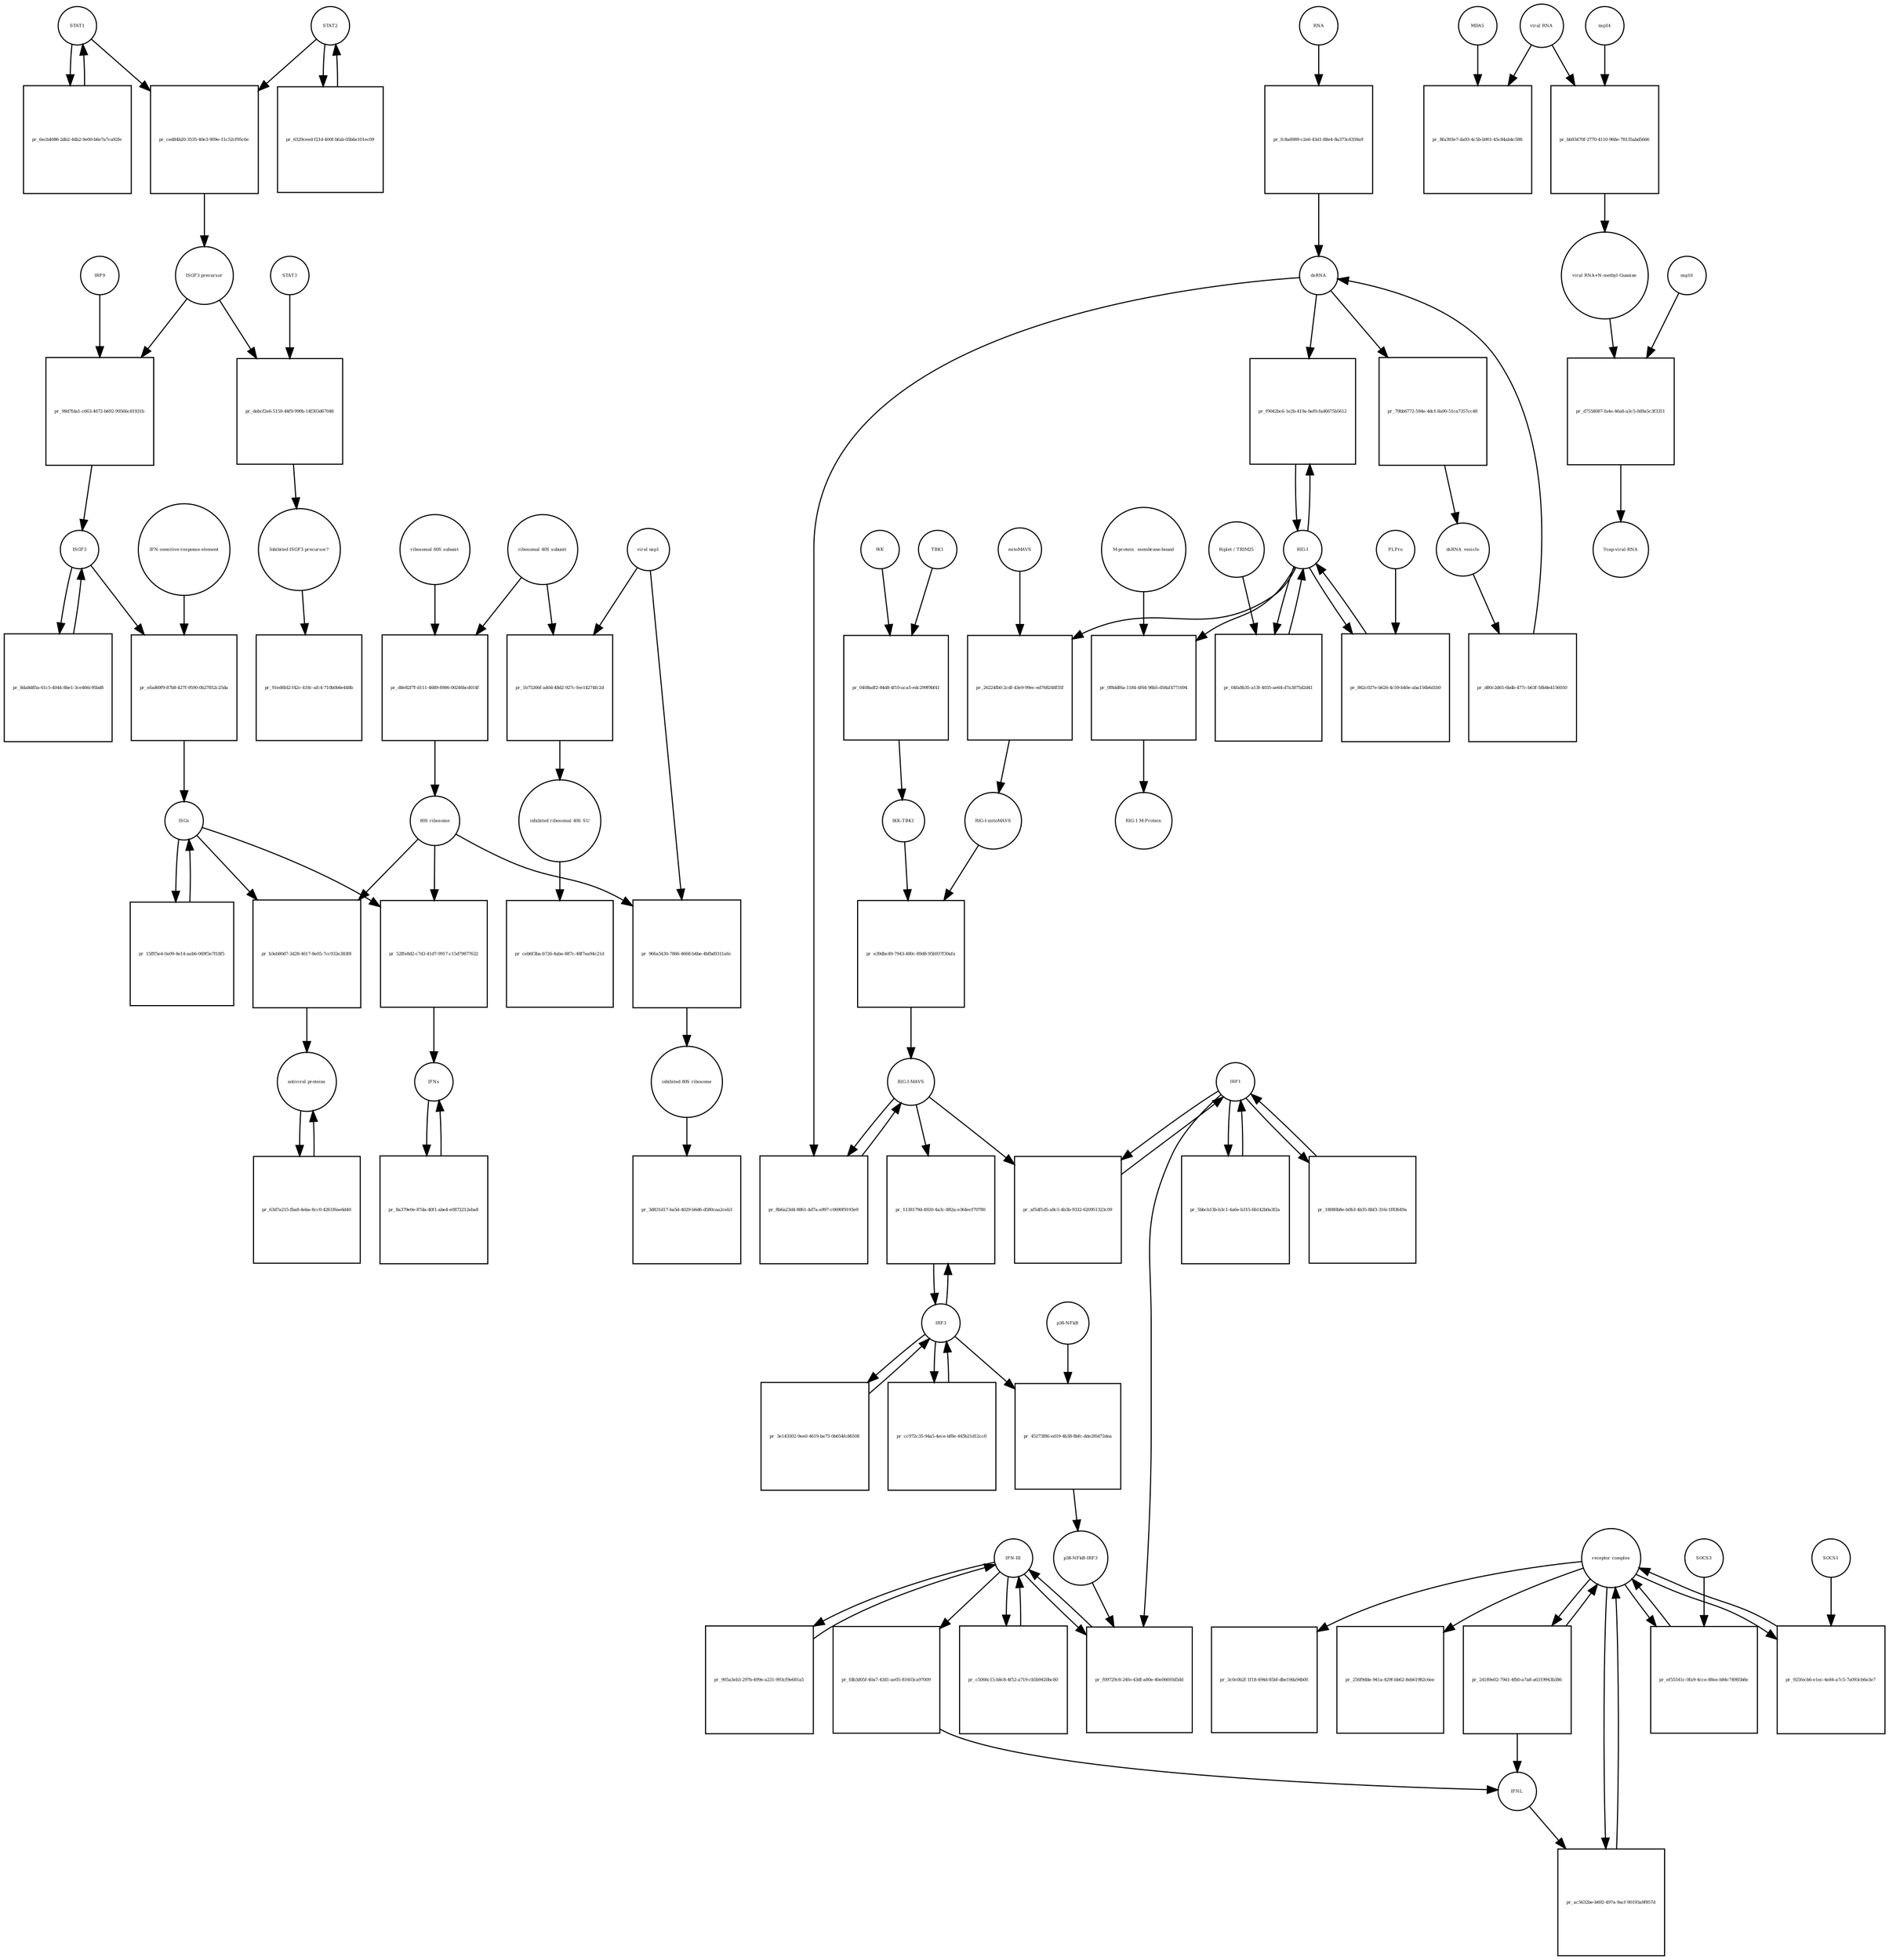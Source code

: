 strict digraph  {
STAT1 [annotation="", bipartite=0, cls=macromolecule, fontsize=4, label=STAT1, shape=circle];
"pr_ced84b20-3535-40e3-909e-11c52cf95c6e" [annotation="", bipartite=1, cls=process, fontsize=4, label="pr_ced84b20-3535-40e3-909e-11c52cf95c6e", shape=square];
STAT2 [annotation="", bipartite=0, cls=macromolecule, fontsize=4, label=STAT2, shape=circle];
"ISGF3 precursor" [annotation="", bipartite=0, cls=complex, fontsize=4, label="ISGF3 precursor", shape=circle];
"pr_98d7fda1-c663-4672-b692-99566c81931b" [annotation="", bipartite=1, cls=process, fontsize=4, label="pr_98d7fda1-c663-4672-b692-99566c81931b", shape=square];
IRF9 [annotation="", bipartite=0, cls=macromolecule, fontsize=4, label=IRF9, shape=circle];
ISGF3 [annotation="", bipartite=0, cls=complex, fontsize=4, label=ISGF3, shape=circle];
"pr_6ecb4086-2db2-44b2-9e00-b6e7a7ca92fe" [annotation="", bipartite=1, cls=process, fontsize=4, label="pr_6ecb4086-2db2-44b2-9e00-b6e7a7ca92fe", shape=square];
"pr_6329ceed-f21d-400f-bfab-05b6e101ec09" [annotation="", bipartite=1, cls=process, fontsize=4, label="pr_6329ceed-f21d-400f-bfab-05b6e101ec09", shape=square];
"receptor complex" [annotation="", bipartite=0, cls=complex, fontsize=4, label="receptor complex", shape=circle];
"pr_ac5632be-b692-497a-9acf-90193a9f857d" [annotation="", bipartite=1, cls=process, fontsize=4, label="pr_ac5632be-b692-497a-9acf-90193a9f857d", shape=square];
IFNL [annotation="", bipartite=0, cls=macromolecule, fontsize=4, label=IFNL, shape=circle];
"IFN-sensitive-response-element" [annotation="", bipartite=0, cls="nucleic acid feature", fontsize=4, label="IFN-sensitive-response-element", shape=circle];
"pr_efad69f9-87b8-427f-9590-0b27852c25da" [annotation="", bipartite=1, cls=process, fontsize=4, label="pr_efad69f9-87b8-427f-9590-0b27852c25da", shape=square];
ISGs [annotation="", bipartite=0, cls="nucleic acid feature", fontsize=4, label=ISGs, shape=circle];
"pr_52ffe8d2-c7d3-41d7-9917-c15d79877632" [annotation="", bipartite=1, cls=process, fontsize=4, label="pr_52ffe8d2-c7d3-41d7-9917-c15d79877632", shape=square];
IFNs [annotation="", bipartite=0, cls=macromolecule, fontsize=4, label=IFNs, shape=circle];
"80S ribosome" [annotation="", bipartite=0, cls=complex, fontsize=4, label="80S ribosome", shape=circle];
"pr_b3eb80d7-3d28-4617-8e05-7cc932e383f8" [annotation="", bipartite=1, cls=process, fontsize=4, label="pr_b3eb80d7-3d28-4617-8e05-7cc932e383f8", shape=square];
"antiviral proteins" [annotation="", bipartite=0, cls=macromolecule, fontsize=4, label="antiviral proteins", shape=circle];
"pr_8da8d85a-61c5-4044-8be1-3ce466c95bd8" [annotation="", bipartite=1, cls=process, fontsize=4, label="pr_8da8d85a-61c5-4044-8be1-3ce466c95bd8", shape=square];
"pr_15fff5e4-0a09-4e14-aeb6-069f5e7f18f5" [annotation="", bipartite=1, cls=process, fontsize=4, label="pr_15fff5e4-0a09-4e14-aeb6-069f5e7f18f5", shape=square];
"pr_63d7a215-fba8-4eba-8cc0-4261f6ae6d40" [annotation="", bipartite=1, cls=process, fontsize=4, label="pr_63d7a215-fba8-4eba-8cc0-4261f6ae6d40", shape=square];
"viral RNA" [annotation="", bipartite=0, cls="nucleic acid feature", fontsize=4, label="viral RNA", shape=circle];
"pr_8fa393e7-da93-4c5b-b901-45c84ab4c588" [annotation="", bipartite=1, cls=process, fontsize=4, label="pr_8fa393e7-da93-4c5b-b901-45c84ab4c588", shape=square];
MDA5 [annotation="", bipartite=0, cls=macromolecule, fontsize=4, label=MDA5, shape=circle];
"pr_bb93470f-2770-4110-968e-78135abd5666" [annotation="", bipartite=1, cls=process, fontsize=4, label="pr_bb93470f-2770-4110-968e-78135abd5666", shape=square];
"viral RNA+N-methyl-Guanine" [annotation="", bipartite=0, cls="nucleic acid feature", fontsize=4, label="viral RNA+N-methyl-Guanine", shape=circle];
nsp14 [annotation="", bipartite=0, cls=macromolecule, fontsize=4, label=nsp14, shape=circle];
"pr_d7558087-fa4e-46a8-a3c5-0d9a5c3f3351" [annotation="", bipartite=1, cls=process, fontsize=4, label="pr_d7558087-fa4e-46a8-a3c5-0d9a5c3f3351", shape=square];
"5'cap-viral-RNA" [annotation="", bipartite=0, cls="nucleic acid feature", fontsize=4, label="5'cap-viral-RNA", shape=circle];
nsp16 [annotation="", bipartite=0, cls=macromolecule, fontsize=4, label=nsp16, shape=circle];
IKK [annotation="", bipartite=0, cls=macromolecule, fontsize=4, label=IKK, shape=circle];
"pr_0408adf2-84d8-4f10-aca5-edc299f9bf41" [annotation="", bipartite=1, cls=process, fontsize=4, label="pr_0408adf2-84d8-4f10-aca5-edc299f9bf41", shape=square];
TBK1 [annotation="", bipartite=0, cls=macromolecule, fontsize=4, label=TBK1, shape=circle];
"IKK-TBK1" [annotation="", bipartite=0, cls=complex, fontsize=4, label="IKK-TBK1", shape=circle];
IRF3 [annotation="", bipartite=0, cls=macromolecule, fontsize=4, label=IRF3, shape=circle];
"pr_1138179d-4920-4a3c-882a-e364ecf70780" [annotation="", bipartite=1, cls=process, fontsize=4, label="pr_1138179d-4920-4a3c-882a-e364ecf70780", shape=square];
"RIG-I-MAVS" [annotation="", bipartite=0, cls=complex, fontsize=4, label="RIG-I-MAVS", shape=circle];
"pr_8b6a23d4-8861-4d7a-a997-c0690f9193e9" [annotation="", bipartite=1, cls=process, fontsize=4, label="pr_8b6a23d4-8861-4d7a-a997-c0690f9193e9", shape=square];
dsRNA [annotation="", bipartite=0, cls="nucleic acid feature", fontsize=4, label=dsRNA, shape=circle];
IRF1 [annotation="", bipartite=0, cls=macromolecule, fontsize=4, label=IRF1, shape=circle];
"pr_af5df1d5-a8c5-4b3b-9332-620951323c09" [annotation="", bipartite=1, cls=process, fontsize=4, label="pr_af5df1d5-a8c5-4b3b-9332-620951323c09", shape=square];
"IFN-III" [annotation="", bipartite=0, cls=macromolecule, fontsize=4, label="IFN-III", shape=circle];
"pr_c5066c15-b8c8-4f52-a719-cb5b9420bc80" [annotation="", bipartite=1, cls=process, fontsize=4, label="pr_c5066c15-b8c8-4f52-a719-cb5b9420bc80", shape=square];
"pr_905a3eb3-297b-499e-a231-993cf9e681a5" [annotation="", bipartite=1, cls=process, fontsize=4, label="pr_905a3eb3-297b-499e-a231-993cf9e681a5", shape=square];
"pr_f09729c8-24fe-43df-a80e-40e06693d5dd" [annotation="", bipartite=1, cls=process, fontsize=4, label="pr_f09729c8-24fe-43df-a80e-40e06693d5dd", shape=square];
"p38-NFkB-IRF3" [annotation="", bipartite=0, cls=complex, fontsize=4, label="p38-NFkB-IRF3", shape=circle];
"pr_fdb3d05f-40a7-43d1-ae05-81603ca97009" [annotation="", bipartite=1, cls=process, fontsize=4, label="pr_fdb3d05f-40a7-43d1-ae05-81603ca97009", shape=square];
"RIG-I" [annotation="", bipartite=0, cls=macromolecule, fontsize=4, label="RIG-I", shape=circle];
"pr_f9042bc6-1e2b-419a-bef0-fad6675b5612" [annotation="", bipartite=1, cls=process, fontsize=4, label="pr_f9042bc6-1e2b-419a-bef0-fad6675b5612", shape=square];
"RIG-I-mitoMAVS" [annotation="", bipartite=0, cls=complex, fontsize=4, label="RIG-I-mitoMAVS", shape=circle];
"pr_e39dbc49-7943-480c-89d8-95b937f30afa" [annotation="", bipartite=1, cls=process, fontsize=4, label="pr_e39dbc49-7943-480c-89d8-95b937f30afa", shape=square];
"p38-NFkB" [annotation="", bipartite=0, cls=complex, fontsize=4, label="p38-NFkB", shape=circle];
"pr_45273f86-ed19-4b38-8bfc-dde2f6472dea" [annotation="", bipartite=1, cls=process, fontsize=4, label="pr_45273f86-ed19-4b38-8bfc-dde2f6472dea", shape=square];
"pr_79bb6772-594e-4dcf-8a90-51ca7357cc48" [annotation="", bipartite=1, cls=process, fontsize=4, label="pr_79bb6772-594e-4dcf-8a90-51ca7357cc48", shape=square];
dsRNA_vesicle [annotation="", bipartite=0, cls="nucleic acid feature", fontsize=4, label=dsRNA_vesicle, shape=circle];
"pr_d80c2d65-6bdb-477c-b63f-58b8e4156050" [annotation="", bipartite=1, cls=process, fontsize=4, label="pr_d80c2d65-6bdb-477c-b63f-58b8e4156050", shape=square];
"pr_3e143302-9ee0-4619-be73-0b654fc86508" [annotation="", bipartite=1, cls=process, fontsize=4, label="pr_3e143302-9ee0-4619-be73-0b654fc86508", shape=square];
"pr_cc972c35-94a5-4ece-bf8e-445b21d12cc0" [annotation="", bipartite=1, cls=process, fontsize=4, label="pr_cc972c35-94a5-4ece-bf8e-445b21d12cc0", shape=square];
"pr_5bbcb13b-b3c1-4a6e-b315-6b142b0a3f2a" [annotation="", bipartite=1, cls=process, fontsize=4, label="pr_5bbcb13b-b3c1-4a6e-b315-6b142b0a3f2a", shape=square];
"pr_18080b8e-b0b3-4b35-8bf3-316c1f83649a" [annotation="", bipartite=1, cls=process, fontsize=4, label="pr_18080b8e-b0b3-4b35-8bf3-316c1f83649a", shape=square];
RNA [annotation="", bipartite=0, cls="nucleic acid feature", fontsize=4, label=RNA, shape=circle];
"pr_fc8a6989-c2e6-43d1-88e4-8a373c6359a9" [annotation="", bipartite=1, cls=process, fontsize=4, label="pr_fc8a6989-c2e6-43d1-88e4-8a373c6359a9", shape=square];
"ribosomal 60S subunit" [annotation="", bipartite=0, cls=complex, fontsize=4, label="ribosomal 60S subunit", shape=circle];
"pr_d8e82f7f-d111-4689-8986-00246bcd014f" [annotation="", bipartite=1, cls=process, fontsize=4, label="pr_d8e82f7f-d111-4689-8986-00246bcd014f", shape=square];
"ribosomal 40S subunit" [annotation="", bipartite=0, cls=complex, fontsize=4, label="ribosomal 40S subunit", shape=circle];
"pr_1b75266f-a40d-48d2-927c-fee14274fc2d" [annotation="", bipartite=1, cls=process, fontsize=4, label="pr_1b75266f-a40d-48d2-927c-fee14274fc2d", shape=square];
"viral nsp1" [annotation="", bipartite=0, cls=macromolecule, fontsize=4, label="viral nsp1", shape=circle];
"inhibited ribosomal 40S SU" [annotation="urn_miriam_doi_10.1101%2F2020.05.18.102467", bipartite=0, cls=complex, fontsize=4, label="inhibited ribosomal 40S SU", shape=circle];
"pr_966a5430-7866-4668-b4be-4bfbd9311a6c" [annotation="", bipartite=1, cls=process, fontsize=4, label="pr_966a5430-7866-4668-b4be-4bfbd9311a6c", shape=square];
"inhibited 80S ribosome" [annotation="", bipartite=0, cls=complex, fontsize=4, label="inhibited 80S ribosome", shape=circle];
"pr_debcf2e6-5159-44f9-990b-14f303d67048" [annotation="", bipartite=1, cls=process, fontsize=4, label="pr_debcf2e6-5159-44f9-990b-14f303d67048", shape=square];
STAT3 [annotation="", bipartite=0, cls=macromolecule, fontsize=4, label=STAT3, shape=circle];
"Inhibited ISGF3 precursor?" [annotation="", bipartite=0, cls=complex, fontsize=4, label="Inhibited ISGF3 precursor?", shape=circle];
"pr_8a379e0e-87da-40f1-abe4-e0872212eba8" [annotation="", bipartite=1, cls=process, fontsize=4, label="pr_8a379e0e-87da-40f1-abe4-e0872212eba8", shape=square];
"pr_ef55541c-0fa9-4cce-88ee-b84c74985b8e" [annotation="", bipartite=1, cls=process, fontsize=4, label="pr_ef55541c-0fa9-4cce-88ee-b84c74985b8e", shape=square];
SOCS3 [annotation="", bipartite=0, cls=macromolecule, fontsize=4, label=SOCS3, shape=circle];
"pr_925fecb6-e1ec-4e84-a7c5-7a093cb6e3e7" [annotation="", bipartite=1, cls=process, fontsize=4, label="pr_925fecb6-e1ec-4e84-a7c5-7a093cb6e3e7", shape=square];
SOCS1 [annotation="", bipartite=0, cls=macromolecule, fontsize=4, label=SOCS1, shape=circle];
"pr_91ed6fd2-f42c-418c-afc4-710b0b6e448b" [annotation="", bipartite=1, cls=process, fontsize=4, label="pr_91ed6fd2-f42c-418c-afc4-710b0b6e448b", shape=square];
"pr_3c0c0b2f-1f18-494d-85bf-dbe19da94b00" [annotation="", bipartite=1, cls=process, fontsize=4, label="pr_3c0c0b2f-1f18-494d-85bf-dbe19da94b00", shape=square];
"pr_256f9dde-941a-429f-bb62-8eb61982c6ee" [annotation="", bipartite=1, cls=process, fontsize=4, label="pr_256f9dde-941a-429f-bb62-8eb61982c6ee", shape=square];
"pr_3d831d17-ba5d-4029-b6d6-d580caa2ceb3" [annotation="", bipartite=1, cls=process, fontsize=4, label="pr_3d831d17-ba5d-4029-b6d6-d580caa2ceb3", shape=square];
"pr_ceb6f3ba-b726-4abe-887c-48f7ea94c21d" [annotation="", bipartite=1, cls=process, fontsize=4, label="pr_ceb6f3ba-b726-4abe-887c-48f7ea94c21d", shape=square];
"pr_24189e02-79d1-4fb0-a7a8-a6319943b386" [annotation="", bipartite=1, cls=process, fontsize=4, label="pr_24189e02-79d1-4fb0-a7a8-a6319943b386", shape=square];
"M-protein_ membrane-bound" [annotation="", bipartite=0, cls=macromolecule, fontsize=4, label="M-protein_ membrane-bound", shape=circle];
"pr_0f8ddf6a-1184-4f64-98b5-d58af4771694" [annotation="", bipartite=1, cls=process, fontsize=4, label="pr_0f8ddf6a-1184-4f64-98b5-d58af4771694", shape=square];
"RIG-1 M-Protein" [annotation="", bipartite=0, cls=complex, fontsize=4, label="RIG-1 M-Protein", shape=circle];
"pr_26224fb0-2cdf-43e9-99ec-ed768248f35f" [annotation="", bipartite=1, cls=process, fontsize=4, label="pr_26224fb0-2cdf-43e9-99ec-ed768248f35f", shape=square];
mitoMAVS [annotation="", bipartite=0, cls=macromolecule, fontsize=4, label=mitoMAVS, shape=circle];
"pr_04fa8b35-a13f-4035-ae64-d7a3875d2d41" [annotation="", bipartite=1, cls=process, fontsize=4, label="pr_04fa8b35-a13f-4035-ae64-d7a3875d2d41", shape=square];
"Riplet / TRIM25" [annotation="", bipartite=0, cls=macromolecule, fontsize=4, label="Riplet / TRIM25", shape=circle];
"pr_862c027e-b626-4c59-b40e-aba156b6d1b0" [annotation="", bipartite=1, cls=process, fontsize=4, label="pr_862c027e-b626-4c59-b40e-aba156b6d1b0", shape=square];
PLPro [annotation="", bipartite=0, cls=macromolecule, fontsize=4, label=PLPro, shape=circle];
STAT1 -> "pr_ced84b20-3535-40e3-909e-11c52cf95c6e"  [annotation="", interaction_type=consumption];
STAT1 -> "pr_6ecb4086-2db2-44b2-9e00-b6e7a7ca92fe"  [annotation="", interaction_type=consumption];
"pr_ced84b20-3535-40e3-909e-11c52cf95c6e" -> "ISGF3 precursor"  [annotation="", interaction_type=production];
STAT2 -> "pr_ced84b20-3535-40e3-909e-11c52cf95c6e"  [annotation="", interaction_type=consumption];
STAT2 -> "pr_6329ceed-f21d-400f-bfab-05b6e101ec09"  [annotation="", interaction_type=consumption];
"ISGF3 precursor" -> "pr_98d7fda1-c663-4672-b692-99566c81931b"  [annotation="", interaction_type=consumption];
"ISGF3 precursor" -> "pr_debcf2e6-5159-44f9-990b-14f303d67048"  [annotation="", interaction_type=consumption];
"pr_98d7fda1-c663-4672-b692-99566c81931b" -> ISGF3  [annotation="", interaction_type=production];
IRF9 -> "pr_98d7fda1-c663-4672-b692-99566c81931b"  [annotation="", interaction_type=consumption];
ISGF3 -> "pr_efad69f9-87b8-427f-9590-0b27852c25da"  [annotation="", interaction_type="necessary stimulation"];
ISGF3 -> "pr_8da8d85a-61c5-4044-8be1-3ce466c95bd8"  [annotation="", interaction_type=consumption];
"pr_6ecb4086-2db2-44b2-9e00-b6e7a7ca92fe" -> STAT1  [annotation="", interaction_type=production];
"pr_6329ceed-f21d-400f-bfab-05b6e101ec09" -> STAT2  [annotation="", interaction_type=production];
"receptor complex" -> "pr_ac5632be-b692-497a-9acf-90193a9f857d"  [annotation="", interaction_type=consumption];
"receptor complex" -> "pr_ef55541c-0fa9-4cce-88ee-b84c74985b8e"  [annotation="", interaction_type=consumption];
"receptor complex" -> "pr_925fecb6-e1ec-4e84-a7c5-7a093cb6e3e7"  [annotation="", interaction_type=consumption];
"receptor complex" -> "pr_3c0c0b2f-1f18-494d-85bf-dbe19da94b00"  [annotation="", interaction_type=consumption];
"receptor complex" -> "pr_256f9dde-941a-429f-bb62-8eb61982c6ee"  [annotation="", interaction_type=consumption];
"receptor complex" -> "pr_24189e02-79d1-4fb0-a7a8-a6319943b386"  [annotation="", interaction_type=consumption];
"pr_ac5632be-b692-497a-9acf-90193a9f857d" -> "receptor complex"  [annotation="", interaction_type=production];
IFNL -> "pr_ac5632be-b692-497a-9acf-90193a9f857d"  [annotation="", interaction_type=stimulation];
"IFN-sensitive-response-element" -> "pr_efad69f9-87b8-427f-9590-0b27852c25da"  [annotation="", interaction_type=consumption];
"pr_efad69f9-87b8-427f-9590-0b27852c25da" -> ISGs  [annotation="", interaction_type=production];
ISGs -> "pr_52ffe8d2-c7d3-41d7-9917-c15d79877632"  [annotation="", interaction_type=consumption];
ISGs -> "pr_b3eb80d7-3d28-4617-8e05-7cc932e383f8"  [annotation="", interaction_type=consumption];
ISGs -> "pr_15fff5e4-0a09-4e14-aeb6-069f5e7f18f5"  [annotation="", interaction_type=consumption];
"pr_52ffe8d2-c7d3-41d7-9917-c15d79877632" -> IFNs  [annotation="", interaction_type=production];
IFNs -> "pr_8a379e0e-87da-40f1-abe4-e0872212eba8"  [annotation="", interaction_type=consumption];
"80S ribosome" -> "pr_52ffe8d2-c7d3-41d7-9917-c15d79877632"  [annotation="", interaction_type=catalysis];
"80S ribosome" -> "pr_b3eb80d7-3d28-4617-8e05-7cc932e383f8"  [annotation="", interaction_type=catalysis];
"80S ribosome" -> "pr_966a5430-7866-4668-b4be-4bfbd9311a6c"  [annotation="", interaction_type=consumption];
"pr_b3eb80d7-3d28-4617-8e05-7cc932e383f8" -> "antiviral proteins"  [annotation="", interaction_type=production];
"antiviral proteins" -> "pr_63d7a215-fba8-4eba-8cc0-4261f6ae6d40"  [annotation="", interaction_type=consumption];
"pr_8da8d85a-61c5-4044-8be1-3ce466c95bd8" -> ISGF3  [annotation="", interaction_type=production];
"pr_15fff5e4-0a09-4e14-aeb6-069f5e7f18f5" -> ISGs  [annotation="", interaction_type=production];
"pr_63d7a215-fba8-4eba-8cc0-4261f6ae6d40" -> "antiviral proteins"  [annotation="", interaction_type=production];
"viral RNA" -> "pr_8fa393e7-da93-4c5b-b901-45c84ab4c588"  [annotation="", interaction_type=consumption];
"viral RNA" -> "pr_bb93470f-2770-4110-968e-78135abd5666"  [annotation="", interaction_type=consumption];
MDA5 -> "pr_8fa393e7-da93-4c5b-b901-45c84ab4c588"  [annotation="urn_miriam_doi_10.1016%2Fj.chom.2020.05.008", interaction_type=catalysis];
"pr_bb93470f-2770-4110-968e-78135abd5666" -> "viral RNA+N-methyl-Guanine"  [annotation="", interaction_type=production];
"viral RNA+N-methyl-Guanine" -> "pr_d7558087-fa4e-46a8-a3c5-0d9a5c3f3351"  [annotation="", interaction_type=consumption];
nsp14 -> "pr_bb93470f-2770-4110-968e-78135abd5666"  [annotation="", interaction_type=catalysis];
"pr_d7558087-fa4e-46a8-a3c5-0d9a5c3f3351" -> "5'cap-viral-RNA"  [annotation="", interaction_type=production];
nsp16 -> "pr_d7558087-fa4e-46a8-a3c5-0d9a5c3f3351"  [annotation="urn_miriam_doi_10.1016%2Fj.chom.2020.05.008", interaction_type=catalysis];
IKK -> "pr_0408adf2-84d8-4f10-aca5-edc299f9bf41"  [annotation="", interaction_type=consumption];
"pr_0408adf2-84d8-4f10-aca5-edc299f9bf41" -> "IKK-TBK1"  [annotation="", interaction_type=production];
TBK1 -> "pr_0408adf2-84d8-4f10-aca5-edc299f9bf41"  [annotation="", interaction_type=consumption];
"IKK-TBK1" -> "pr_e39dbc49-7943-480c-89d8-95b937f30afa"  [annotation="", interaction_type=consumption];
IRF3 -> "pr_1138179d-4920-4a3c-882a-e364ecf70780"  [annotation="", interaction_type=consumption];
IRF3 -> "pr_45273f86-ed19-4b38-8bfc-dde2f6472dea"  [annotation="", interaction_type=consumption];
IRF3 -> "pr_3e143302-9ee0-4619-be73-0b654fc86508"  [annotation="", interaction_type=consumption];
IRF3 -> "pr_cc972c35-94a5-4ece-bf8e-445b21d12cc0"  [annotation="", interaction_type=consumption];
"pr_1138179d-4920-4a3c-882a-e364ecf70780" -> IRF3  [annotation="", interaction_type=production];
"RIG-I-MAVS" -> "pr_1138179d-4920-4a3c-882a-e364ecf70780"  [annotation="", interaction_type=stimulation];
"RIG-I-MAVS" -> "pr_8b6a23d4-8861-4d7a-a997-c0690f9193e9"  [annotation="", interaction_type=consumption];
"RIG-I-MAVS" -> "pr_af5df1d5-a8c5-4b3b-9332-620951323c09"  [annotation="", interaction_type=catalysis];
"pr_8b6a23d4-8861-4d7a-a997-c0690f9193e9" -> "RIG-I-MAVS"  [annotation="", interaction_type=production];
dsRNA -> "pr_8b6a23d4-8861-4d7a-a997-c0690f9193e9"  [annotation="", interaction_type="necessary stimulation"];
dsRNA -> "pr_f9042bc6-1e2b-419a-bef0-fad6675b5612"  [annotation="", interaction_type="necessary stimulation"];
dsRNA -> "pr_79bb6772-594e-4dcf-8a90-51ca7357cc48"  [annotation="", interaction_type=consumption];
IRF1 -> "pr_af5df1d5-a8c5-4b3b-9332-620951323c09"  [annotation="", interaction_type=consumption];
IRF1 -> "pr_f09729c8-24fe-43df-a80e-40e06693d5dd"  [annotation="", interaction_type=stimulation];
IRF1 -> "pr_5bbcb13b-b3c1-4a6e-b315-6b142b0a3f2a"  [annotation="", interaction_type=consumption];
IRF1 -> "pr_18080b8e-b0b3-4b35-8bf3-316c1f83649a"  [annotation="", interaction_type=consumption];
"pr_af5df1d5-a8c5-4b3b-9332-620951323c09" -> IRF1  [annotation="", interaction_type=production];
"IFN-III" -> "pr_c5066c15-b8c8-4f52-a719-cb5b9420bc80"  [annotation="", interaction_type=consumption];
"IFN-III" -> "pr_905a3eb3-297b-499e-a231-993cf9e681a5"  [annotation="", interaction_type=consumption];
"IFN-III" -> "pr_f09729c8-24fe-43df-a80e-40e06693d5dd"  [annotation="", interaction_type=consumption];
"IFN-III" -> "pr_fdb3d05f-40a7-43d1-ae05-81603ca97009"  [annotation="", interaction_type=consumption];
"pr_c5066c15-b8c8-4f52-a719-cb5b9420bc80" -> "IFN-III"  [annotation="", interaction_type=production];
"pr_905a3eb3-297b-499e-a231-993cf9e681a5" -> "IFN-III"  [annotation="", interaction_type=production];
"pr_f09729c8-24fe-43df-a80e-40e06693d5dd" -> "IFN-III"  [annotation="", interaction_type=production];
"p38-NFkB-IRF3" -> "pr_f09729c8-24fe-43df-a80e-40e06693d5dd"  [annotation="", interaction_type=stimulation];
"pr_fdb3d05f-40a7-43d1-ae05-81603ca97009" -> IFNL  [annotation="", interaction_type=production];
"RIG-I" -> "pr_f9042bc6-1e2b-419a-bef0-fad6675b5612"  [annotation="", interaction_type=consumption];
"RIG-I" -> "pr_0f8ddf6a-1184-4f64-98b5-d58af4771694"  [annotation="", interaction_type=consumption];
"RIG-I" -> "pr_26224fb0-2cdf-43e9-99ec-ed768248f35f"  [annotation="", interaction_type=consumption];
"RIG-I" -> "pr_04fa8b35-a13f-4035-ae64-d7a3875d2d41"  [annotation="", interaction_type=consumption];
"RIG-I" -> "pr_862c027e-b626-4c59-b40e-aba156b6d1b0"  [annotation="", interaction_type=consumption];
"pr_f9042bc6-1e2b-419a-bef0-fad6675b5612" -> "RIG-I"  [annotation="", interaction_type=production];
"RIG-I-mitoMAVS" -> "pr_e39dbc49-7943-480c-89d8-95b937f30afa"  [annotation="", interaction_type=consumption];
"pr_e39dbc49-7943-480c-89d8-95b937f30afa" -> "RIG-I-MAVS"  [annotation="", interaction_type=production];
"p38-NFkB" -> "pr_45273f86-ed19-4b38-8bfc-dde2f6472dea"  [annotation="", interaction_type=consumption];
"pr_45273f86-ed19-4b38-8bfc-dde2f6472dea" -> "p38-NFkB-IRF3"  [annotation="", interaction_type=production];
"pr_79bb6772-594e-4dcf-8a90-51ca7357cc48" -> dsRNA_vesicle  [annotation="", interaction_type=production];
dsRNA_vesicle -> "pr_d80c2d65-6bdb-477c-b63f-58b8e4156050"  [annotation="", interaction_type=consumption];
"pr_d80c2d65-6bdb-477c-b63f-58b8e4156050" -> dsRNA  [annotation="", interaction_type=production];
"pr_3e143302-9ee0-4619-be73-0b654fc86508" -> IRF3  [annotation="", interaction_type=production];
"pr_cc972c35-94a5-4ece-bf8e-445b21d12cc0" -> IRF3  [annotation="", interaction_type=production];
"pr_5bbcb13b-b3c1-4a6e-b315-6b142b0a3f2a" -> IRF1  [annotation="", interaction_type=production];
"pr_18080b8e-b0b3-4b35-8bf3-316c1f83649a" -> IRF1  [annotation="", interaction_type=production];
RNA -> "pr_fc8a6989-c2e6-43d1-88e4-8a373c6359a9"  [annotation="", interaction_type=consumption];
"pr_fc8a6989-c2e6-43d1-88e4-8a373c6359a9" -> dsRNA  [annotation="", interaction_type=production];
"ribosomal 60S subunit" -> "pr_d8e82f7f-d111-4689-8986-00246bcd014f"  [annotation="", interaction_type=consumption];
"pr_d8e82f7f-d111-4689-8986-00246bcd014f" -> "80S ribosome"  [annotation="", interaction_type=production];
"ribosomal 40S subunit" -> "pr_d8e82f7f-d111-4689-8986-00246bcd014f"  [annotation="", interaction_type=consumption];
"ribosomal 40S subunit" -> "pr_1b75266f-a40d-48d2-927c-fee14274fc2d"  [annotation="", interaction_type=consumption];
"pr_1b75266f-a40d-48d2-927c-fee14274fc2d" -> "inhibited ribosomal 40S SU"  [annotation="", interaction_type=production];
"viral nsp1" -> "pr_1b75266f-a40d-48d2-927c-fee14274fc2d"  [annotation="", interaction_type=consumption];
"viral nsp1" -> "pr_966a5430-7866-4668-b4be-4bfbd9311a6c"  [annotation="", interaction_type=consumption];
"inhibited ribosomal 40S SU" -> "pr_ceb6f3ba-b726-4abe-887c-48f7ea94c21d"  [annotation="", interaction_type=consumption];
"pr_966a5430-7866-4668-b4be-4bfbd9311a6c" -> "inhibited 80S ribosome"  [annotation="", interaction_type=production];
"inhibited 80S ribosome" -> "pr_3d831d17-ba5d-4029-b6d6-d580caa2ceb3"  [annotation="", interaction_type=consumption];
"pr_debcf2e6-5159-44f9-990b-14f303d67048" -> "Inhibited ISGF3 precursor?"  [annotation="", interaction_type=production];
STAT3 -> "pr_debcf2e6-5159-44f9-990b-14f303d67048"  [annotation="", interaction_type=consumption];
"Inhibited ISGF3 precursor?" -> "pr_91ed6fd2-f42c-418c-afc4-710b0b6e448b"  [annotation="", interaction_type=consumption];
"pr_8a379e0e-87da-40f1-abe4-e0872212eba8" -> IFNs  [annotation="", interaction_type=production];
"pr_ef55541c-0fa9-4cce-88ee-b84c74985b8e" -> "receptor complex"  [annotation="", interaction_type=production];
SOCS3 -> "pr_ef55541c-0fa9-4cce-88ee-b84c74985b8e"  [annotation="", interaction_type=consumption];
"pr_925fecb6-e1ec-4e84-a7c5-7a093cb6e3e7" -> "receptor complex"  [annotation="", interaction_type=production];
SOCS1 -> "pr_925fecb6-e1ec-4e84-a7c5-7a093cb6e3e7"  [annotation="", interaction_type=consumption];
"pr_24189e02-79d1-4fb0-a7a8-a6319943b386" -> IFNL  [annotation="", interaction_type=production];
"pr_24189e02-79d1-4fb0-a7a8-a6319943b386" -> "receptor complex"  [annotation="", interaction_type=production];
"M-protein_ membrane-bound" -> "pr_0f8ddf6a-1184-4f64-98b5-d58af4771694"  [annotation="", interaction_type=consumption];
"pr_0f8ddf6a-1184-4f64-98b5-d58af4771694" -> "RIG-1 M-Protein"  [annotation="", interaction_type=production];
"pr_26224fb0-2cdf-43e9-99ec-ed768248f35f" -> "RIG-I-mitoMAVS"  [annotation="", interaction_type=production];
mitoMAVS -> "pr_26224fb0-2cdf-43e9-99ec-ed768248f35f"  [annotation="", interaction_type=consumption];
"pr_04fa8b35-a13f-4035-ae64-d7a3875d2d41" -> "RIG-I"  [annotation="", interaction_type=production];
"Riplet / TRIM25" -> "pr_04fa8b35-a13f-4035-ae64-d7a3875d2d41"  [annotation="", interaction_type=catalysis];
"pr_862c027e-b626-4c59-b40e-aba156b6d1b0" -> "RIG-I"  [annotation="", interaction_type=production];
PLPro -> "pr_862c027e-b626-4c59-b40e-aba156b6d1b0"  [annotation="", interaction_type=catalysis];
}
